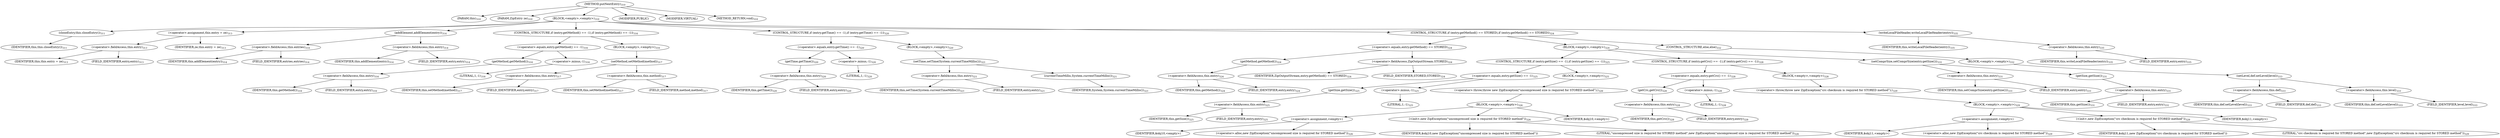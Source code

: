 digraph "putNextEntry" {  
"459" [label = <(METHOD,putNextEntry)<SUB>310</SUB>> ]
"15" [label = <(PARAM,this)<SUB>310</SUB>> ]
"460" [label = <(PARAM,ZipEntry ze)<SUB>310</SUB>> ]
"461" [label = <(BLOCK,&lt;empty&gt;,&lt;empty&gt;)<SUB>310</SUB>> ]
"462" [label = <(closeEntry,this.closeEntry())<SUB>311</SUB>> ]
"14" [label = <(IDENTIFIER,this,this.closeEntry())<SUB>311</SUB>> ]
"463" [label = <(&lt;operator&gt;.assignment,this.entry = ze)<SUB>313</SUB>> ]
"464" [label = <(&lt;operator&gt;.fieldAccess,this.entry)<SUB>313</SUB>> ]
"465" [label = <(IDENTIFIER,this,this.entry = ze)<SUB>313</SUB>> ]
"466" [label = <(FIELD_IDENTIFIER,entry,entry)<SUB>313</SUB>> ]
"467" [label = <(IDENTIFIER,ze,this.entry = ze)<SUB>313</SUB>> ]
"468" [label = <(addElement,addElement(entry))<SUB>314</SUB>> ]
"469" [label = <(&lt;operator&gt;.fieldAccess,this.entries)<SUB>314</SUB>> ]
"470" [label = <(IDENTIFIER,this,addElement(entry))<SUB>314</SUB>> ]
"471" [label = <(FIELD_IDENTIFIER,entries,entries)<SUB>314</SUB>> ]
"472" [label = <(&lt;operator&gt;.fieldAccess,this.entry)<SUB>314</SUB>> ]
"473" [label = <(IDENTIFIER,this,addElement(entry))<SUB>314</SUB>> ]
"474" [label = <(FIELD_IDENTIFIER,entry,entry)<SUB>314</SUB>> ]
"475" [label = <(CONTROL_STRUCTURE,if (entry.getMethod() == -1),if (entry.getMethod() == -1))<SUB>316</SUB>> ]
"476" [label = <(&lt;operator&gt;.equals,entry.getMethod() == -1)<SUB>316</SUB>> ]
"477" [label = <(getMethod,getMethod())<SUB>316</SUB>> ]
"478" [label = <(&lt;operator&gt;.fieldAccess,this.entry)<SUB>316</SUB>> ]
"479" [label = <(IDENTIFIER,this,getMethod())<SUB>316</SUB>> ]
"480" [label = <(FIELD_IDENTIFIER,entry,entry)<SUB>316</SUB>> ]
"481" [label = <(&lt;operator&gt;.minus,-1)<SUB>316</SUB>> ]
"482" [label = <(LITERAL,1,-1)<SUB>316</SUB>> ]
"483" [label = <(BLOCK,&lt;empty&gt;,&lt;empty&gt;)<SUB>316</SUB>> ]
"484" [label = <(setMethod,setMethod(method))<SUB>317</SUB>> ]
"485" [label = <(&lt;operator&gt;.fieldAccess,this.entry)<SUB>317</SUB>> ]
"486" [label = <(IDENTIFIER,this,setMethod(method))<SUB>317</SUB>> ]
"487" [label = <(FIELD_IDENTIFIER,entry,entry)<SUB>317</SUB>> ]
"488" [label = <(&lt;operator&gt;.fieldAccess,this.method)<SUB>317</SUB>> ]
"489" [label = <(IDENTIFIER,this,setMethod(method))<SUB>317</SUB>> ]
"490" [label = <(FIELD_IDENTIFIER,method,method)<SUB>317</SUB>> ]
"491" [label = <(CONTROL_STRUCTURE,if (entry.getTime() == -1),if (entry.getTime() == -1))<SUB>320</SUB>> ]
"492" [label = <(&lt;operator&gt;.equals,entry.getTime() == -1)<SUB>320</SUB>> ]
"493" [label = <(getTime,getTime())<SUB>320</SUB>> ]
"494" [label = <(&lt;operator&gt;.fieldAccess,this.entry)<SUB>320</SUB>> ]
"495" [label = <(IDENTIFIER,this,getTime())<SUB>320</SUB>> ]
"496" [label = <(FIELD_IDENTIFIER,entry,entry)<SUB>320</SUB>> ]
"497" [label = <(&lt;operator&gt;.minus,-1)<SUB>320</SUB>> ]
"498" [label = <(LITERAL,1,-1)<SUB>320</SUB>> ]
"499" [label = <(BLOCK,&lt;empty&gt;,&lt;empty&gt;)<SUB>320</SUB>> ]
"500" [label = <(setTime,setTime(System.currentTimeMillis()))<SUB>321</SUB>> ]
"501" [label = <(&lt;operator&gt;.fieldAccess,this.entry)<SUB>321</SUB>> ]
"502" [label = <(IDENTIFIER,this,setTime(System.currentTimeMillis()))<SUB>321</SUB>> ]
"503" [label = <(FIELD_IDENTIFIER,entry,entry)<SUB>321</SUB>> ]
"504" [label = <(currentTimeMillis,System.currentTimeMillis())<SUB>321</SUB>> ]
"505" [label = <(IDENTIFIER,System,System.currentTimeMillis())<SUB>321</SUB>> ]
"506" [label = <(CONTROL_STRUCTURE,if (entry.getMethod() == STORED),if (entry.getMethod() == STORED))<SUB>324</SUB>> ]
"507" [label = <(&lt;operator&gt;.equals,entry.getMethod() == STORED)<SUB>324</SUB>> ]
"508" [label = <(getMethod,getMethod())<SUB>324</SUB>> ]
"509" [label = <(&lt;operator&gt;.fieldAccess,this.entry)<SUB>324</SUB>> ]
"510" [label = <(IDENTIFIER,this,getMethod())<SUB>324</SUB>> ]
"511" [label = <(FIELD_IDENTIFIER,entry,entry)<SUB>324</SUB>> ]
"512" [label = <(&lt;operator&gt;.fieldAccess,ZipOutputStream.STORED)<SUB>324</SUB>> ]
"513" [label = <(IDENTIFIER,ZipOutputStream,entry.getMethod() == STORED)<SUB>324</SUB>> ]
"514" [label = <(FIELD_IDENTIFIER,STORED,STORED)<SUB>324</SUB>> ]
"515" [label = <(BLOCK,&lt;empty&gt;,&lt;empty&gt;)<SUB>324</SUB>> ]
"516" [label = <(CONTROL_STRUCTURE,if (entry.getSize() == -1),if (entry.getSize() == -1))<SUB>325</SUB>> ]
"517" [label = <(&lt;operator&gt;.equals,entry.getSize() == -1)<SUB>325</SUB>> ]
"518" [label = <(getSize,getSize())<SUB>325</SUB>> ]
"519" [label = <(&lt;operator&gt;.fieldAccess,this.entry)<SUB>325</SUB>> ]
"520" [label = <(IDENTIFIER,this,getSize())<SUB>325</SUB>> ]
"521" [label = <(FIELD_IDENTIFIER,entry,entry)<SUB>325</SUB>> ]
"522" [label = <(&lt;operator&gt;.minus,-1)<SUB>325</SUB>> ]
"523" [label = <(LITERAL,1,-1)<SUB>325</SUB>> ]
"524" [label = <(BLOCK,&lt;empty&gt;,&lt;empty&gt;)<SUB>325</SUB>> ]
"525" [label = <(&lt;operator&gt;.throw,throw new ZipException(&quot;uncompressed size is required for STORED method&quot;);)<SUB>326</SUB>> ]
"526" [label = <(BLOCK,&lt;empty&gt;,&lt;empty&gt;)<SUB>326</SUB>> ]
"527" [label = <(&lt;operator&gt;.assignment,&lt;empty&gt;)> ]
"528" [label = <(IDENTIFIER,$obj10,&lt;empty&gt;)> ]
"529" [label = <(&lt;operator&gt;.alloc,new ZipException(&quot;uncompressed size is required for STORED method&quot;))<SUB>326</SUB>> ]
"530" [label = <(&lt;init&gt;,new ZipException(&quot;uncompressed size is required for STORED method&quot;))<SUB>326</SUB>> ]
"531" [label = <(IDENTIFIER,$obj10,new ZipException(&quot;uncompressed size is required for STORED method&quot;))> ]
"532" [label = <(LITERAL,&quot;uncompressed size is required for STORED method&quot;,new ZipException(&quot;uncompressed size is required for STORED method&quot;))<SUB>326</SUB>> ]
"533" [label = <(IDENTIFIER,$obj10,&lt;empty&gt;)> ]
"534" [label = <(CONTROL_STRUCTURE,if (entry.getCrc() == -1),if (entry.getCrc() == -1))<SUB>328</SUB>> ]
"535" [label = <(&lt;operator&gt;.equals,entry.getCrc() == -1)<SUB>328</SUB>> ]
"536" [label = <(getCrc,getCrc())<SUB>328</SUB>> ]
"537" [label = <(&lt;operator&gt;.fieldAccess,this.entry)<SUB>328</SUB>> ]
"538" [label = <(IDENTIFIER,this,getCrc())<SUB>328</SUB>> ]
"539" [label = <(FIELD_IDENTIFIER,entry,entry)<SUB>328</SUB>> ]
"540" [label = <(&lt;operator&gt;.minus,-1)<SUB>328</SUB>> ]
"541" [label = <(LITERAL,1,-1)<SUB>328</SUB>> ]
"542" [label = <(BLOCK,&lt;empty&gt;,&lt;empty&gt;)<SUB>328</SUB>> ]
"543" [label = <(&lt;operator&gt;.throw,throw new ZipException(&quot;crc checksum is required for STORED method&quot;);)<SUB>329</SUB>> ]
"544" [label = <(BLOCK,&lt;empty&gt;,&lt;empty&gt;)<SUB>329</SUB>> ]
"545" [label = <(&lt;operator&gt;.assignment,&lt;empty&gt;)> ]
"546" [label = <(IDENTIFIER,$obj11,&lt;empty&gt;)> ]
"547" [label = <(&lt;operator&gt;.alloc,new ZipException(&quot;crc checksum is required for STORED method&quot;))<SUB>329</SUB>> ]
"548" [label = <(&lt;init&gt;,new ZipException(&quot;crc checksum is required for STORED method&quot;))<SUB>329</SUB>> ]
"549" [label = <(IDENTIFIER,$obj11,new ZipException(&quot;crc checksum is required for STORED method&quot;))> ]
"550" [label = <(LITERAL,&quot;crc checksum is required for STORED method&quot;,new ZipException(&quot;crc checksum is required for STORED method&quot;))<SUB>329</SUB>> ]
"551" [label = <(IDENTIFIER,$obj11,&lt;empty&gt;)> ]
"552" [label = <(setComprSize,setComprSize(entry.getSize()))<SUB>331</SUB>> ]
"553" [label = <(&lt;operator&gt;.fieldAccess,this.entry)<SUB>331</SUB>> ]
"554" [label = <(IDENTIFIER,this,setComprSize(entry.getSize()))<SUB>331</SUB>> ]
"555" [label = <(FIELD_IDENTIFIER,entry,entry)<SUB>331</SUB>> ]
"556" [label = <(getSize,getSize())<SUB>331</SUB>> ]
"557" [label = <(&lt;operator&gt;.fieldAccess,this.entry)<SUB>331</SUB>> ]
"558" [label = <(IDENTIFIER,this,getSize())<SUB>331</SUB>> ]
"559" [label = <(FIELD_IDENTIFIER,entry,entry)<SUB>331</SUB>> ]
"560" [label = <(CONTROL_STRUCTURE,else,else)<SUB>332</SUB>> ]
"561" [label = <(BLOCK,&lt;empty&gt;,&lt;empty&gt;)<SUB>332</SUB>> ]
"562" [label = <(setLevel,def.setLevel(level))<SUB>333</SUB>> ]
"563" [label = <(&lt;operator&gt;.fieldAccess,this.def)<SUB>333</SUB>> ]
"564" [label = <(IDENTIFIER,this,def.setLevel(level))<SUB>333</SUB>> ]
"565" [label = <(FIELD_IDENTIFIER,def,def)<SUB>333</SUB>> ]
"566" [label = <(&lt;operator&gt;.fieldAccess,this.level)<SUB>333</SUB>> ]
"567" [label = <(IDENTIFIER,this,def.setLevel(level))<SUB>333</SUB>> ]
"568" [label = <(FIELD_IDENTIFIER,level,level)<SUB>333</SUB>> ]
"569" [label = <(writeLocalFileHeader,writeLocalFileHeader(entry))<SUB>335</SUB>> ]
"16" [label = <(IDENTIFIER,this,writeLocalFileHeader(entry))<SUB>335</SUB>> ]
"570" [label = <(&lt;operator&gt;.fieldAccess,this.entry)<SUB>335</SUB>> ]
"571" [label = <(IDENTIFIER,this,writeLocalFileHeader(entry))<SUB>335</SUB>> ]
"572" [label = <(FIELD_IDENTIFIER,entry,entry)<SUB>335</SUB>> ]
"573" [label = <(MODIFIER,PUBLIC)> ]
"574" [label = <(MODIFIER,VIRTUAL)> ]
"575" [label = <(METHOD_RETURN,void)<SUB>310</SUB>> ]
  "459" -> "15" 
  "459" -> "460" 
  "459" -> "461" 
  "459" -> "573" 
  "459" -> "574" 
  "459" -> "575" 
  "461" -> "462" 
  "461" -> "463" 
  "461" -> "468" 
  "461" -> "475" 
  "461" -> "491" 
  "461" -> "506" 
  "461" -> "569" 
  "462" -> "14" 
  "463" -> "464" 
  "463" -> "467" 
  "464" -> "465" 
  "464" -> "466" 
  "468" -> "469" 
  "468" -> "472" 
  "469" -> "470" 
  "469" -> "471" 
  "472" -> "473" 
  "472" -> "474" 
  "475" -> "476" 
  "475" -> "483" 
  "476" -> "477" 
  "476" -> "481" 
  "477" -> "478" 
  "478" -> "479" 
  "478" -> "480" 
  "481" -> "482" 
  "483" -> "484" 
  "484" -> "485" 
  "484" -> "488" 
  "485" -> "486" 
  "485" -> "487" 
  "488" -> "489" 
  "488" -> "490" 
  "491" -> "492" 
  "491" -> "499" 
  "492" -> "493" 
  "492" -> "497" 
  "493" -> "494" 
  "494" -> "495" 
  "494" -> "496" 
  "497" -> "498" 
  "499" -> "500" 
  "500" -> "501" 
  "500" -> "504" 
  "501" -> "502" 
  "501" -> "503" 
  "504" -> "505" 
  "506" -> "507" 
  "506" -> "515" 
  "506" -> "560" 
  "507" -> "508" 
  "507" -> "512" 
  "508" -> "509" 
  "509" -> "510" 
  "509" -> "511" 
  "512" -> "513" 
  "512" -> "514" 
  "515" -> "516" 
  "515" -> "534" 
  "515" -> "552" 
  "516" -> "517" 
  "516" -> "524" 
  "517" -> "518" 
  "517" -> "522" 
  "518" -> "519" 
  "519" -> "520" 
  "519" -> "521" 
  "522" -> "523" 
  "524" -> "525" 
  "525" -> "526" 
  "526" -> "527" 
  "526" -> "530" 
  "526" -> "533" 
  "527" -> "528" 
  "527" -> "529" 
  "530" -> "531" 
  "530" -> "532" 
  "534" -> "535" 
  "534" -> "542" 
  "535" -> "536" 
  "535" -> "540" 
  "536" -> "537" 
  "537" -> "538" 
  "537" -> "539" 
  "540" -> "541" 
  "542" -> "543" 
  "543" -> "544" 
  "544" -> "545" 
  "544" -> "548" 
  "544" -> "551" 
  "545" -> "546" 
  "545" -> "547" 
  "548" -> "549" 
  "548" -> "550" 
  "552" -> "553" 
  "552" -> "556" 
  "553" -> "554" 
  "553" -> "555" 
  "556" -> "557" 
  "557" -> "558" 
  "557" -> "559" 
  "560" -> "561" 
  "561" -> "562" 
  "562" -> "563" 
  "562" -> "566" 
  "563" -> "564" 
  "563" -> "565" 
  "566" -> "567" 
  "566" -> "568" 
  "569" -> "16" 
  "569" -> "570" 
  "570" -> "571" 
  "570" -> "572" 
}
